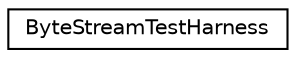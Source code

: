 digraph "类继承关系图"
{
 // LATEX_PDF_SIZE
  edge [fontname="Helvetica",fontsize="10",labelfontname="Helvetica",labelfontsize="10"];
  node [fontname="Helvetica",fontsize="10",shape=record];
  rankdir="LR";
  Node0 [label="ByteStreamTestHarness",height=0.2,width=0.4,color="black", fillcolor="white", style="filled",URL="$classByteStreamTestHarness.html",tooltip=" "];
}
